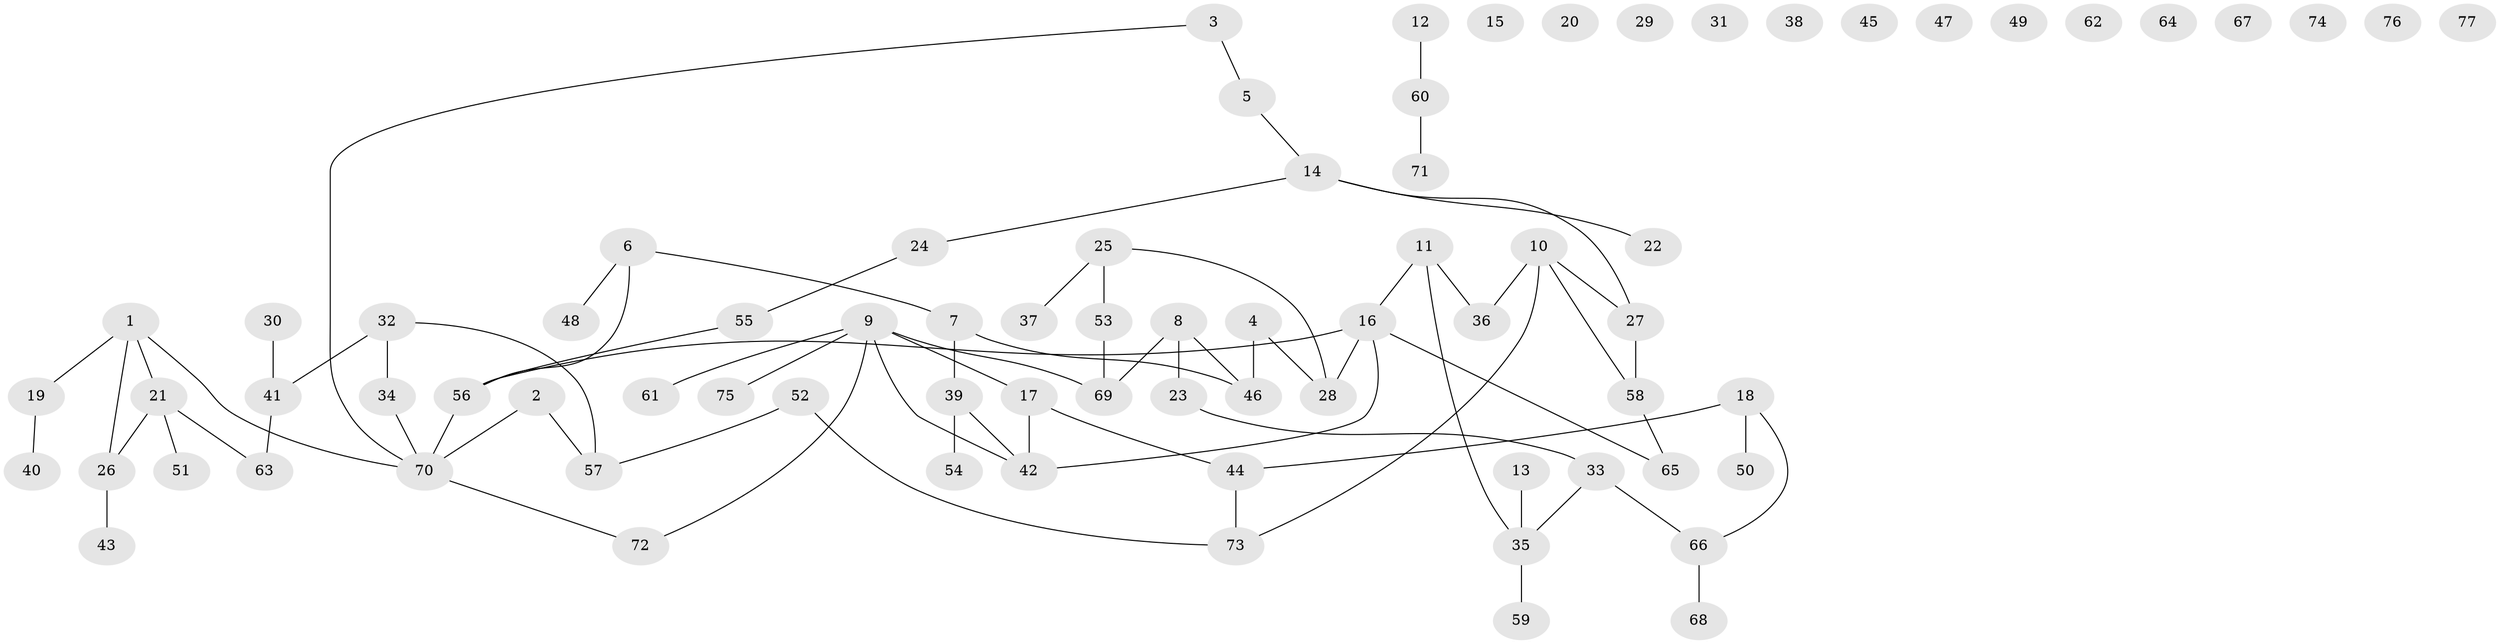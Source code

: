 // coarse degree distribution, {7: 0.03636363636363636, 2: 0.21818181818181817, 4: 0.10909090909090909, 3: 0.14545454545454545, 5: 0.01818181818181818, 1: 0.2, 0: 0.2545454545454545, 6: 0.01818181818181818}
// Generated by graph-tools (version 1.1) at 2025/41/03/06/25 10:41:24]
// undirected, 77 vertices, 78 edges
graph export_dot {
graph [start="1"]
  node [color=gray90,style=filled];
  1;
  2;
  3;
  4;
  5;
  6;
  7;
  8;
  9;
  10;
  11;
  12;
  13;
  14;
  15;
  16;
  17;
  18;
  19;
  20;
  21;
  22;
  23;
  24;
  25;
  26;
  27;
  28;
  29;
  30;
  31;
  32;
  33;
  34;
  35;
  36;
  37;
  38;
  39;
  40;
  41;
  42;
  43;
  44;
  45;
  46;
  47;
  48;
  49;
  50;
  51;
  52;
  53;
  54;
  55;
  56;
  57;
  58;
  59;
  60;
  61;
  62;
  63;
  64;
  65;
  66;
  67;
  68;
  69;
  70;
  71;
  72;
  73;
  74;
  75;
  76;
  77;
  1 -- 19;
  1 -- 21;
  1 -- 26;
  1 -- 70;
  2 -- 57;
  2 -- 70;
  3 -- 5;
  3 -- 70;
  4 -- 28;
  4 -- 46;
  5 -- 14;
  6 -- 7;
  6 -- 48;
  6 -- 56;
  7 -- 39;
  7 -- 46;
  8 -- 23;
  8 -- 46;
  8 -- 69;
  9 -- 17;
  9 -- 42;
  9 -- 61;
  9 -- 69;
  9 -- 72;
  9 -- 75;
  10 -- 27;
  10 -- 36;
  10 -- 58;
  10 -- 73;
  11 -- 16;
  11 -- 35;
  11 -- 36;
  12 -- 60;
  13 -- 35;
  14 -- 22;
  14 -- 24;
  14 -- 27;
  16 -- 28;
  16 -- 42;
  16 -- 56;
  16 -- 65;
  17 -- 42;
  17 -- 44;
  18 -- 44;
  18 -- 50;
  18 -- 66;
  19 -- 40;
  21 -- 26;
  21 -- 51;
  21 -- 63;
  23 -- 33;
  24 -- 55;
  25 -- 28;
  25 -- 37;
  25 -- 53;
  26 -- 43;
  27 -- 58;
  30 -- 41;
  32 -- 34;
  32 -- 41;
  32 -- 57;
  33 -- 35;
  33 -- 66;
  34 -- 70;
  35 -- 59;
  39 -- 42;
  39 -- 54;
  41 -- 63;
  44 -- 73;
  52 -- 57;
  52 -- 73;
  53 -- 69;
  55 -- 56;
  56 -- 70;
  58 -- 65;
  60 -- 71;
  66 -- 68;
  70 -- 72;
}
